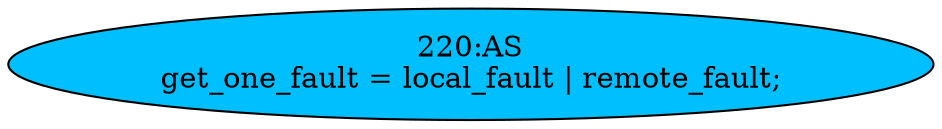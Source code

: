 strict digraph "" {
	node [label="\N"];
	"220:AS"	 [ast="<pyverilog.vparser.ast.Assign object at 0x7fe9c1bac190>",
		def_var="['get_one_fault']",
		fillcolor=deepskyblue,
		label="220:AS
get_one_fault = local_fault | remote_fault;",
		statements="[]",
		style=filled,
		typ=Assign,
		use_var="['local_fault', 'remote_fault']"];
}
